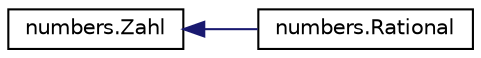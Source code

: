 digraph "Graphical Class Hierarchy"
{
 // LATEX_PDF_SIZE
  edge [fontname="Helvetica",fontsize="10",labelfontname="Helvetica",labelfontsize="10"];
  node [fontname="Helvetica",fontsize="10",shape=record];
  rankdir="LR";
  Node0 [label="numbers.Zahl",height=0.2,width=0.4,color="black", fillcolor="white", style="filled",URL="$classnumbers_1_1_zahl.html",tooltip=" "];
  Node0 -> Node1 [dir="back",color="midnightblue",fontsize="10",style="solid",fontname="Helvetica"];
  Node1 [label="numbers.Rational",height=0.2,width=0.4,color="black", fillcolor="white", style="filled",URL="$classnumbers_1_1_rational.html",tooltip=" "];
}
